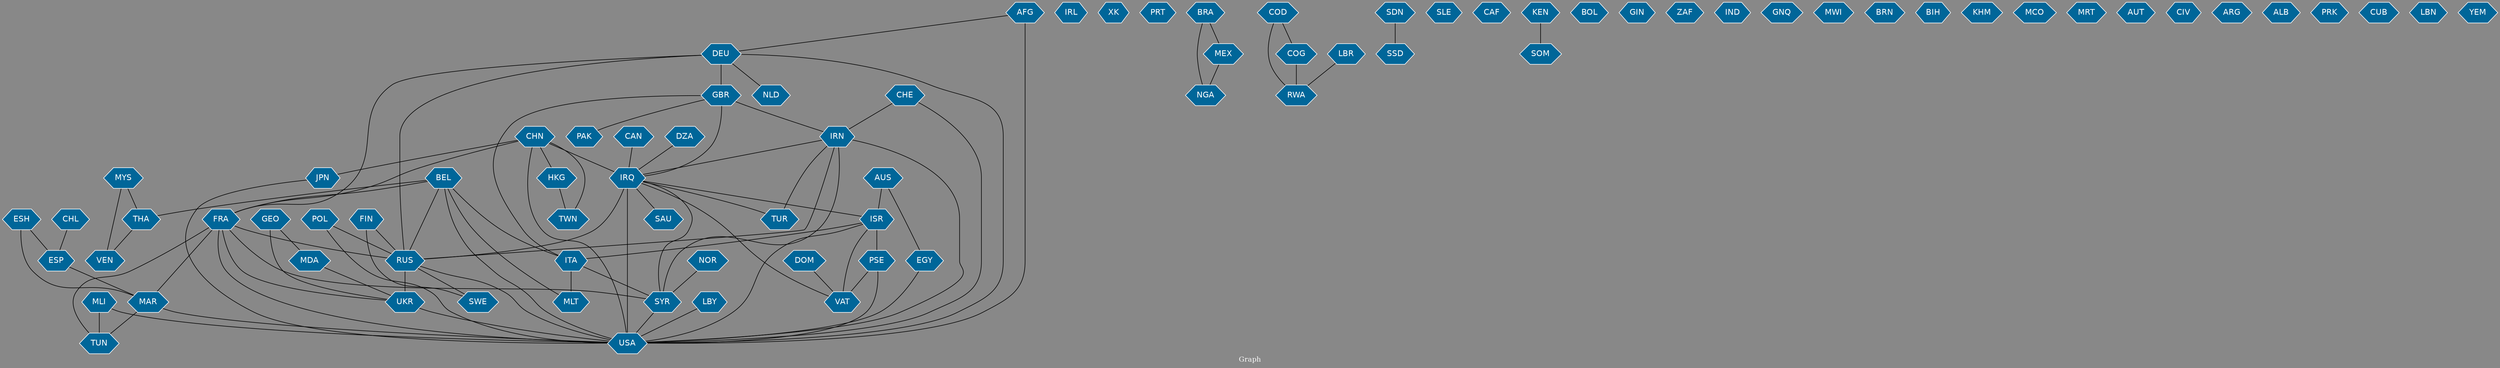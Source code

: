 // Countries together in item graph
graph {
	graph [bgcolor="#888888" fontcolor=white fontsize=12 label="Graph" outputorder=edgesfirst overlap=prism]
	node [color=white fillcolor="#006699" fontcolor=white fontname=Helvetica shape=hexagon style=filled]
	edge [arrowhead=open color=black fontcolor=white fontname=Courier fontsize=12]
		ISR [label=ISR]
		PSE [label=PSE]
		USA [label=USA]
		IRN [label=IRN]
		UKR [label=UKR]
		MAR [label=MAR]
		LBY [label=LBY]
		FRA [label=FRA]
		RUS [label=RUS]
		IRQ [label=IRQ]
		GBR [label=GBR]
		IRL [label=IRL]
		MLI [label=MLI]
		TUN [label=TUN]
		XK [label=XK]
		ESP [label=ESP]
		EGY [label=EGY]
		CAN [label=CAN]
		PRT [label=PRT]
		VAT [label=VAT]
		DZA [label=DZA]
		PAK [label=PAK]
		BRA [label=BRA]
		RWA [label=RWA]
		COD [label=COD]
		COG [label=COG]
		TUR [label=TUR]
		SSD [label=SSD]
		SDN [label=SDN]
		SAU [label=SAU]
		SYR [label=SYR]
		DEU [label=DEU]
		ESH [label=ESH]
		BEL [label=BEL]
		THA [label=THA]
		SLE [label=SLE]
		CAF [label=CAF]
		AFG [label=AFG]
		NGA [label=NGA]
		CHN [label=CHN]
		TWN [label=TWN]
		HKG [label=HKG]
		KEN [label=KEN]
		SOM [label=SOM]
		SWE [label=SWE]
		FIN [label=FIN]
		NOR [label=NOR]
		MDA [label=MDA]
		GEO [label=GEO]
		ITA [label=ITA]
		MEX [label=MEX]
		BOL [label=BOL]
		CHE [label=CHE]
		AUS [label=AUS]
		GIN [label=GIN]
		ZAF [label=ZAF]
		NLD [label=NLD]
		LBR [label=LBR]
		IND [label=IND]
		JPN [label=JPN]
		GNQ [label=GNQ]
		POL [label=POL]
		MWI [label=MWI]
		BRN [label=BRN]
		BIH [label=BIH]
		KHM [label=KHM]
		MLT [label=MLT]
		MCO [label=MCO]
		DOM [label=DOM]
		MRT [label=MRT]
		VEN [label=VEN]
		MYS [label=MYS]
		CHL [label=CHL]
		AUT [label=AUT]
		CIV [label=CIV]
		ARG [label=ARG]
		ALB [label=ALB]
		PRK [label=PRK]
		CUB [label=CUB]
		LBN [label=LBN]
		YEM [label=YEM]
			GBR -- IRN [weight=1]
			CHN -- IRQ [weight=1]
			GEO -- MDA [weight=3]
			IRQ -- ISR [weight=1]
			FRA -- MAR [weight=1]
			ESH -- MAR [weight=3]
			DEU -- GBR [weight=3]
			AFG -- USA [weight=4]
			CHE -- USA [weight=2]
			PSE -- VAT [weight=1]
			MLI -- TUN [weight=1]
			HKG -- TWN [weight=1]
			BEL -- FRA [weight=2]
			LBY -- USA [weight=1]
			COG -- RWA [weight=2]
			FIN -- SWE [weight=1]
			SDN -- SSD [weight=3]
			ITA -- MLT [weight=1]
			AUS -- ISR [weight=1]
			AFG -- DEU [weight=1]
			MYS -- THA [weight=1]
			BEL -- USA [weight=5]
			COD -- RWA [weight=1]
			JPN -- USA [weight=1]
			BRA -- MEX [weight=1]
			CHN -- USA [weight=2]
			CHN -- TWN [weight=1]
			NOR -- SYR [weight=1]
			ISR -- VAT [weight=2]
			IRQ -- RUS [weight=1]
			GBR -- PAK [weight=1]
			EGY -- USA [weight=1]
			CHL -- ESP [weight=1]
			CHN -- JPN [weight=2]
			UKR -- USA [weight=4]
			PSE -- USA [weight=1]
			IRQ -- SAU [weight=1]
			IRQ -- SYR [weight=6]
			CHN -- FRA [weight=1]
			BEL -- ITA [weight=1]
			MEX -- NGA [weight=1]
			MAR -- TUN [weight=1]
			KEN -- SOM [weight=1]
			IRN -- SYR [weight=1]
			POL -- USA [weight=1]
			GBR -- IRQ [weight=1]
			ISR -- ITA [weight=1]
			IRN -- RUS [weight=1]
			FRA -- USA [weight=7]
			DEU -- FRA [weight=1]
			ISR -- PSE [weight=22]
			BEL -- THA [weight=1]
			IRN -- IRQ [weight=7]
			BRA -- NGA [weight=1]
			ITA -- SYR [weight=1]
			ISR -- USA [weight=1]
			AUS -- EGY [weight=1]
			MYS -- VEN [weight=1]
			DEU -- RUS [weight=1]
			CHE -- IRN [weight=2]
			THA -- VEN [weight=1]
			FRA -- SYR [weight=1]
			RUS -- UKR [weight=52]
			FRA -- RUS [weight=7]
			IRN -- USA [weight=9]
			GEO -- UKR [weight=3]
			IRN -- TUR [weight=2]
			POL -- RUS [weight=1]
			LBR -- RWA [weight=1]
			DEU -- NLD [weight=1]
			MLI -- USA [weight=1]
			BEL -- MLT [weight=1]
			SYR -- USA [weight=3]
			MAR -- USA [weight=3]
			IRQ -- USA [weight=31]
			DOM -- VAT [weight=1]
			DZA -- IRQ [weight=1]
			RUS -- USA [weight=12]
			DEU -- USA [weight=2]
			BEL -- RUS [weight=1]
			GBR -- ITA [weight=1]
			FIN -- RUS [weight=1]
			MDA -- UKR [weight=3]
			ESP -- MAR [weight=1]
			ESH -- ESP [weight=1]
			CAN -- IRQ [weight=1]
			COD -- COG [weight=1]
			RUS -- SWE [weight=1]
			IRQ -- TUR [weight=1]
			FRA -- UKR [weight=2]
			FRA -- TUN [weight=1]
			IRQ -- VAT [weight=1]
			CHN -- HKG [weight=1]
}